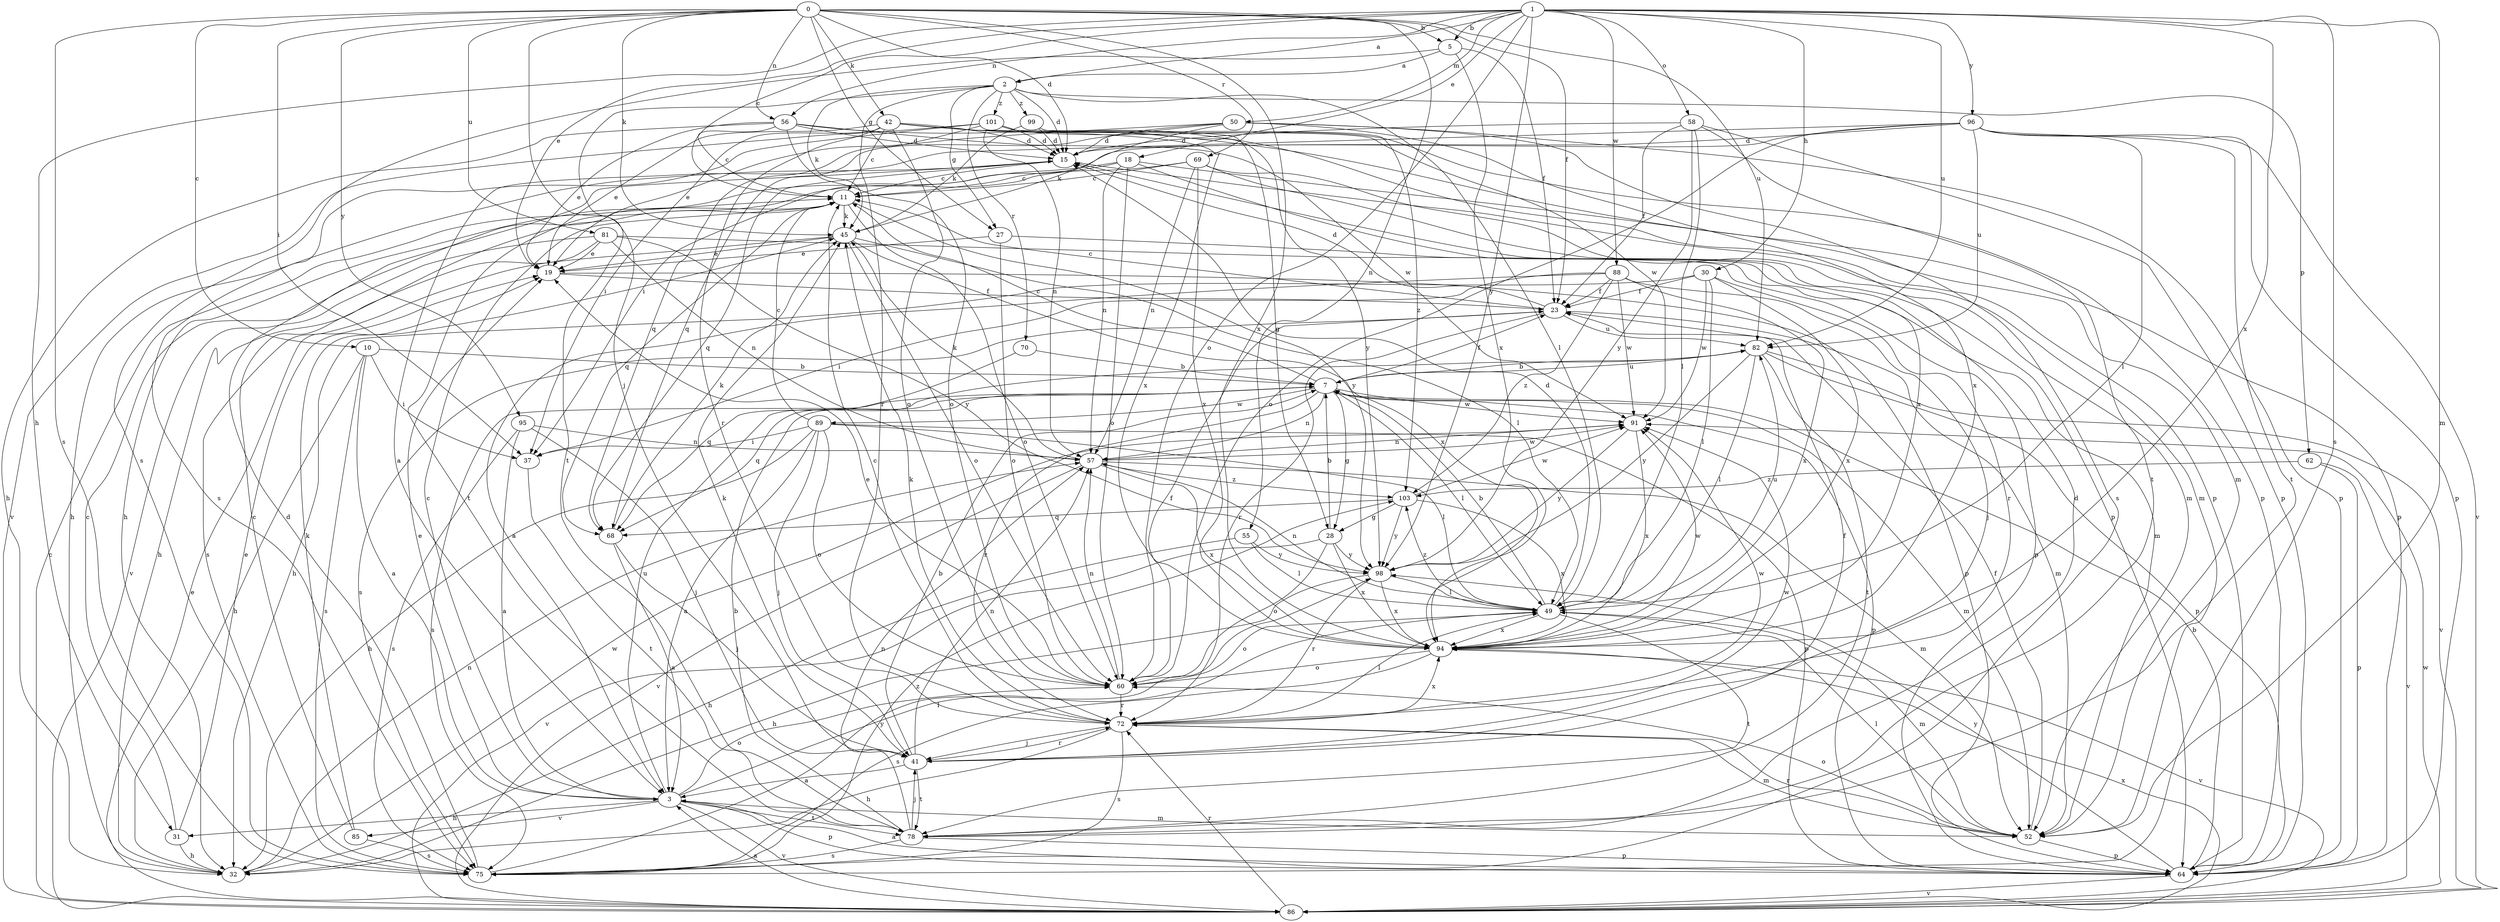 strict digraph  {
0;
1;
2;
3;
5;
7;
10;
11;
15;
18;
19;
23;
27;
28;
30;
31;
32;
37;
41;
42;
45;
49;
50;
52;
55;
56;
57;
58;
60;
62;
64;
68;
69;
70;
72;
75;
78;
81;
82;
85;
86;
88;
89;
91;
94;
95;
96;
98;
99;
101;
103;
0 -> 5  [label=b];
0 -> 10  [label=c];
0 -> 15  [label=d];
0 -> 23  [label=f];
0 -> 27  [label=g];
0 -> 37  [label=i];
0 -> 41  [label=j];
0 -> 42  [label=k];
0 -> 45  [label=k];
0 -> 55  [label=n];
0 -> 56  [label=n];
0 -> 69  [label=r];
0 -> 75  [label=s];
0 -> 81  [label=u];
0 -> 82  [label=u];
0 -> 94  [label=x];
0 -> 95  [label=y];
1 -> 2  [label=a];
1 -> 5  [label=b];
1 -> 11  [label=c];
1 -> 18  [label=e];
1 -> 19  [label=e];
1 -> 30  [label=h];
1 -> 31  [label=h];
1 -> 50  [label=m];
1 -> 52  [label=m];
1 -> 56  [label=n];
1 -> 58  [label=o];
1 -> 60  [label=o];
1 -> 75  [label=s];
1 -> 82  [label=u];
1 -> 88  [label=w];
1 -> 94  [label=x];
1 -> 96  [label=y];
1 -> 98  [label=y];
2 -> 15  [label=d];
2 -> 27  [label=g];
2 -> 45  [label=k];
2 -> 49  [label=l];
2 -> 62  [label=p];
2 -> 70  [label=r];
2 -> 72  [label=r];
2 -> 78  [label=t];
2 -> 99  [label=z];
2 -> 101  [label=z];
3 -> 11  [label=c];
3 -> 19  [label=e];
3 -> 31  [label=h];
3 -> 49  [label=l];
3 -> 52  [label=m];
3 -> 60  [label=o];
3 -> 64  [label=p];
3 -> 78  [label=t];
3 -> 82  [label=u];
3 -> 85  [label=v];
3 -> 86  [label=v];
5 -> 2  [label=a];
5 -> 23  [label=f];
5 -> 75  [label=s];
5 -> 94  [label=x];
7 -> 11  [label=c];
7 -> 23  [label=f];
7 -> 28  [label=g];
7 -> 49  [label=l];
7 -> 52  [label=m];
7 -> 57  [label=n];
7 -> 64  [label=p];
7 -> 68  [label=q];
7 -> 72  [label=r];
7 -> 75  [label=s];
7 -> 82  [label=u];
7 -> 89  [label=w];
7 -> 91  [label=w];
10 -> 3  [label=a];
10 -> 7  [label=b];
10 -> 32  [label=h];
10 -> 37  [label=i];
10 -> 75  [label=s];
11 -> 45  [label=k];
11 -> 60  [label=o];
11 -> 68  [label=q];
11 -> 98  [label=y];
15 -> 11  [label=c];
15 -> 32  [label=h];
15 -> 52  [label=m];
15 -> 68  [label=q];
18 -> 11  [label=c];
18 -> 32  [label=h];
18 -> 57  [label=n];
18 -> 60  [label=o];
18 -> 64  [label=p];
18 -> 94  [label=x];
19 -> 23  [label=f];
19 -> 64  [label=p];
23 -> 11  [label=c];
23 -> 15  [label=d];
23 -> 52  [label=m];
23 -> 72  [label=r];
23 -> 75  [label=s];
23 -> 82  [label=u];
27 -> 19  [label=e];
27 -> 52  [label=m];
27 -> 60  [label=o];
28 -> 7  [label=b];
28 -> 60  [label=o];
28 -> 86  [label=v];
28 -> 94  [label=x];
28 -> 98  [label=y];
30 -> 23  [label=f];
30 -> 32  [label=h];
30 -> 49  [label=l];
30 -> 72  [label=r];
30 -> 91  [label=w];
30 -> 94  [label=x];
31 -> 11  [label=c];
31 -> 19  [label=e];
31 -> 32  [label=h];
32 -> 57  [label=n];
32 -> 91  [label=w];
37 -> 78  [label=t];
41 -> 3  [label=a];
41 -> 7  [label=b];
41 -> 23  [label=f];
41 -> 45  [label=k];
41 -> 57  [label=n];
41 -> 72  [label=r];
41 -> 78  [label=t];
41 -> 91  [label=w];
42 -> 11  [label=c];
42 -> 15  [label=d];
42 -> 19  [label=e];
42 -> 28  [label=g];
42 -> 37  [label=i];
42 -> 60  [label=o];
42 -> 64  [label=p];
42 -> 72  [label=r];
42 -> 94  [label=x];
42 -> 98  [label=y];
45 -> 19  [label=e];
45 -> 49  [label=l];
45 -> 60  [label=o];
45 -> 75  [label=s];
45 -> 94  [label=x];
49 -> 7  [label=b];
49 -> 15  [label=d];
49 -> 52  [label=m];
49 -> 57  [label=n];
49 -> 60  [label=o];
49 -> 78  [label=t];
49 -> 82  [label=u];
49 -> 94  [label=x];
49 -> 103  [label=z];
50 -> 15  [label=d];
50 -> 19  [label=e];
50 -> 45  [label=k];
50 -> 64  [label=p];
50 -> 68  [label=q];
50 -> 75  [label=s];
50 -> 94  [label=x];
52 -> 23  [label=f];
52 -> 49  [label=l];
52 -> 60  [label=o];
52 -> 64  [label=p];
52 -> 72  [label=r];
55 -> 32  [label=h];
55 -> 49  [label=l];
55 -> 98  [label=y];
56 -> 11  [label=c];
56 -> 15  [label=d];
56 -> 19  [label=e];
56 -> 32  [label=h];
56 -> 52  [label=m];
56 -> 60  [label=o];
56 -> 91  [label=w];
57 -> 45  [label=k];
57 -> 52  [label=m];
57 -> 86  [label=v];
57 -> 91  [label=w];
57 -> 94  [label=x];
57 -> 103  [label=z];
58 -> 15  [label=d];
58 -> 23  [label=f];
58 -> 49  [label=l];
58 -> 64  [label=p];
58 -> 78  [label=t];
58 -> 98  [label=y];
60 -> 19  [label=e];
60 -> 23  [label=f];
60 -> 57  [label=n];
60 -> 72  [label=r];
62 -> 64  [label=p];
62 -> 86  [label=v];
62 -> 103  [label=z];
64 -> 3  [label=a];
64 -> 7  [label=b];
64 -> 86  [label=v];
64 -> 98  [label=y];
68 -> 3  [label=a];
68 -> 41  [label=j];
68 -> 45  [label=k];
69 -> 11  [label=c];
69 -> 52  [label=m];
69 -> 57  [label=n];
69 -> 64  [label=p];
69 -> 78  [label=t];
69 -> 94  [label=x];
70 -> 7  [label=b];
70 -> 68  [label=q];
72 -> 11  [label=c];
72 -> 32  [label=h];
72 -> 41  [label=j];
72 -> 45  [label=k];
72 -> 49  [label=l];
72 -> 52  [label=m];
72 -> 75  [label=s];
72 -> 91  [label=w];
72 -> 94  [label=x];
75 -> 15  [label=d];
75 -> 98  [label=y];
75 -> 103  [label=z];
78 -> 7  [label=b];
78 -> 15  [label=d];
78 -> 41  [label=j];
78 -> 57  [label=n];
78 -> 64  [label=p];
78 -> 75  [label=s];
81 -> 19  [label=e];
81 -> 32  [label=h];
81 -> 57  [label=n];
81 -> 64  [label=p];
81 -> 86  [label=v];
81 -> 98  [label=y];
82 -> 7  [label=b];
82 -> 49  [label=l];
82 -> 64  [label=p];
82 -> 78  [label=t];
82 -> 86  [label=v];
82 -> 98  [label=y];
85 -> 11  [label=c];
85 -> 45  [label=k];
85 -> 75  [label=s];
86 -> 3  [label=a];
86 -> 11  [label=c];
86 -> 19  [label=e];
86 -> 72  [label=r];
86 -> 91  [label=w];
86 -> 94  [label=x];
88 -> 3  [label=a];
88 -> 23  [label=f];
88 -> 37  [label=i];
88 -> 41  [label=j];
88 -> 91  [label=w];
88 -> 94  [label=x];
88 -> 103  [label=z];
89 -> 3  [label=a];
89 -> 11  [label=c];
89 -> 32  [label=h];
89 -> 37  [label=i];
89 -> 41  [label=j];
89 -> 49  [label=l];
89 -> 60  [label=o];
89 -> 64  [label=p];
91 -> 57  [label=n];
91 -> 94  [label=x];
91 -> 98  [label=y];
94 -> 60  [label=o];
94 -> 75  [label=s];
94 -> 86  [label=v];
94 -> 91  [label=w];
95 -> 3  [label=a];
95 -> 41  [label=j];
95 -> 57  [label=n];
95 -> 75  [label=s];
96 -> 3  [label=a];
96 -> 15  [label=d];
96 -> 37  [label=i];
96 -> 49  [label=l];
96 -> 60  [label=o];
96 -> 64  [label=p];
96 -> 78  [label=t];
96 -> 82  [label=u];
96 -> 86  [label=v];
98 -> 32  [label=h];
98 -> 49  [label=l];
98 -> 72  [label=r];
98 -> 94  [label=x];
99 -> 15  [label=d];
99 -> 45  [label=k];
99 -> 103  [label=z];
101 -> 15  [label=d];
101 -> 57  [label=n];
101 -> 64  [label=p];
101 -> 68  [label=q];
101 -> 75  [label=s];
101 -> 86  [label=v];
101 -> 91  [label=w];
103 -> 28  [label=g];
103 -> 68  [label=q];
103 -> 91  [label=w];
103 -> 94  [label=x];
103 -> 98  [label=y];
}
